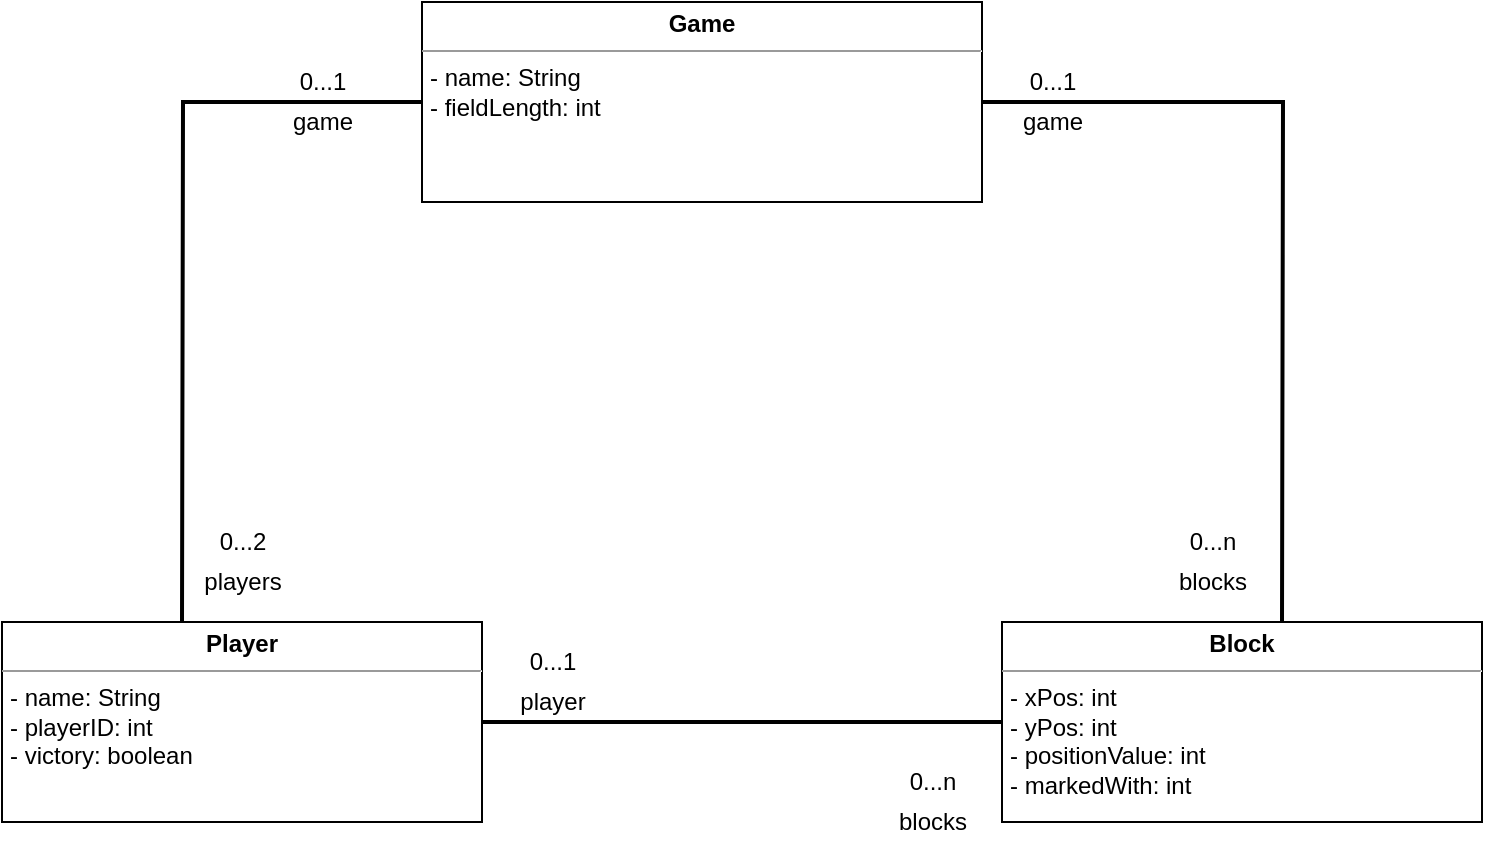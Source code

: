 <mxfile version="14.9.9" type="device"><diagram id="rE4ECKR8e-R_ITaWoeko" name="Page-1"><mxGraphModel dx="1230" dy="739" grid="1" gridSize="10" guides="1" tooltips="1" connect="1" arrows="1" fold="1" page="1" pageScale="1" pageWidth="827" pageHeight="1169" math="0" shadow="0"><root><mxCell id="0"/><mxCell id="1" parent="0"/><mxCell id="TgcU58rYWJDuc1W8pMZ4-10" style="edgeStyle=orthogonalEdgeStyle;rounded=0;orthogonalLoop=1;jettySize=auto;html=1;strokeWidth=2;endArrow=none;endFill=0;" parent="1" source="TgcU58rYWJDuc1W8pMZ4-1" edge="1"><mxGeometry relative="1" as="geometry"><mxPoint x="150" y="460" as="targetPoint"/></mxGeometry></mxCell><mxCell id="TgcU58rYWJDuc1W8pMZ4-15" style="edgeStyle=orthogonalEdgeStyle;rounded=0;orthogonalLoop=1;jettySize=auto;html=1;endArrow=none;endFill=0;strokeWidth=2;" parent="1" source="TgcU58rYWJDuc1W8pMZ4-1" edge="1"><mxGeometry relative="1" as="geometry"><mxPoint x="700" y="460" as="targetPoint"/></mxGeometry></mxCell><mxCell id="TgcU58rYWJDuc1W8pMZ4-1" value="&lt;p style=&quot;margin: 0px ; margin-top: 4px ; text-align: center&quot;&gt;&lt;b&gt;Game&lt;/b&gt;&lt;/p&gt;&lt;hr size=&quot;1&quot;&gt;&lt;p style=&quot;margin: 0px ; margin-left: 4px&quot;&gt;- name: String&lt;/p&gt;&lt;p style=&quot;margin: 0px ; margin-left: 4px&quot;&gt;- fieldLength: int&lt;/p&gt;" style="verticalAlign=top;align=left;overflow=fill;fontSize=12;fontFamily=Helvetica;html=1;" parent="1" vertex="1"><mxGeometry x="270" y="150" width="280" height="100" as="geometry"/></mxCell><mxCell id="TgcU58rYWJDuc1W8pMZ4-20" style="edgeStyle=orthogonalEdgeStyle;rounded=0;orthogonalLoop=1;jettySize=auto;html=1;entryX=0;entryY=0.5;entryDx=0;entryDy=0;endArrow=none;endFill=0;strokeWidth=2;" parent="1" source="TgcU58rYWJDuc1W8pMZ4-2" target="TgcU58rYWJDuc1W8pMZ4-3" edge="1"><mxGeometry relative="1" as="geometry"/></mxCell><mxCell id="TgcU58rYWJDuc1W8pMZ4-2" value="&lt;p style=&quot;margin: 0px ; margin-top: 4px ; text-align: center&quot;&gt;&lt;b&gt;Player&lt;/b&gt;&lt;/p&gt;&lt;hr size=&quot;1&quot;&gt;&lt;p style=&quot;margin: 0px ; margin-left: 4px&quot;&gt;- name: String&lt;/p&gt;&lt;p style=&quot;margin: 0px ; margin-left: 4px&quot;&gt;- playerID: int&lt;/p&gt;&lt;p style=&quot;margin: 0px ; margin-left: 4px&quot;&gt;- victory: boolean&amp;nbsp;&lt;/p&gt;&lt;p style=&quot;margin: 0px ; margin-left: 4px&quot;&gt;&lt;br&gt;&lt;/p&gt;" style="verticalAlign=top;align=left;overflow=fill;fontSize=12;fontFamily=Helvetica;html=1;" parent="1" vertex="1"><mxGeometry x="60" y="460" width="240" height="100" as="geometry"/></mxCell><mxCell id="TgcU58rYWJDuc1W8pMZ4-3" value="&lt;p style=&quot;margin: 0px ; margin-top: 4px ; text-align: center&quot;&gt;&lt;b&gt;Block&lt;/b&gt;&lt;/p&gt;&lt;hr size=&quot;1&quot;&gt;&lt;p style=&quot;margin: 0px ; margin-left: 4px&quot;&gt;- xPos: int&lt;/p&gt;&lt;p style=&quot;margin: 0px ; margin-left: 4px&quot;&gt;- yPos: int&lt;/p&gt;&lt;p style=&quot;margin: 0px ; margin-left: 4px&quot;&gt;&lt;/p&gt;&lt;p style=&quot;margin: 0px ; margin-left: 4px&quot;&gt;- positionValue: int&lt;/p&gt;&lt;p style=&quot;margin: 0px ; margin-left: 4px&quot;&gt;- markedWith: int&lt;/p&gt;&lt;p style=&quot;margin: 0px ; margin-left: 4px&quot;&gt;&lt;br&gt;&lt;/p&gt;" style="verticalAlign=top;align=left;overflow=fill;fontSize=12;fontFamily=Helvetica;html=1;" parent="1" vertex="1"><mxGeometry x="560" y="460" width="240" height="100" as="geometry"/></mxCell><mxCell id="TgcU58rYWJDuc1W8pMZ4-11" value="0...1" style="text;html=1;align=center;verticalAlign=middle;resizable=0;points=[];autosize=1;strokeColor=none;" parent="1" vertex="1"><mxGeometry x="200" y="180" width="40" height="20" as="geometry"/></mxCell><mxCell id="TgcU58rYWJDuc1W8pMZ4-12" value="game" style="text;html=1;align=center;verticalAlign=middle;resizable=0;points=[];autosize=1;strokeColor=none;" parent="1" vertex="1"><mxGeometry x="195" y="200" width="50" height="20" as="geometry"/></mxCell><mxCell id="TgcU58rYWJDuc1W8pMZ4-13" value="0...2" style="text;html=1;align=center;verticalAlign=middle;resizable=0;points=[];autosize=1;strokeColor=none;" parent="1" vertex="1"><mxGeometry x="160" y="410" width="40" height="20" as="geometry"/></mxCell><mxCell id="TgcU58rYWJDuc1W8pMZ4-14" value="players" style="text;html=1;align=center;verticalAlign=middle;resizable=0;points=[];autosize=1;strokeColor=none;" parent="1" vertex="1"><mxGeometry x="155" y="430" width="50" height="20" as="geometry"/></mxCell><mxCell id="TgcU58rYWJDuc1W8pMZ4-16" value="0...1" style="text;html=1;align=center;verticalAlign=middle;resizable=0;points=[];autosize=1;strokeColor=none;" parent="1" vertex="1"><mxGeometry x="565" y="180" width="40" height="20" as="geometry"/></mxCell><mxCell id="TgcU58rYWJDuc1W8pMZ4-17" value="game" style="text;html=1;align=center;verticalAlign=middle;resizable=0;points=[];autosize=1;strokeColor=none;" parent="1" vertex="1"><mxGeometry x="560" y="200" width="50" height="20" as="geometry"/></mxCell><mxCell id="TgcU58rYWJDuc1W8pMZ4-18" value="0...n" style="text;html=1;align=center;verticalAlign=middle;resizable=0;points=[];autosize=1;strokeColor=none;" parent="1" vertex="1"><mxGeometry x="645" y="410" width="40" height="20" as="geometry"/></mxCell><mxCell id="TgcU58rYWJDuc1W8pMZ4-19" value="blocks" style="text;html=1;align=center;verticalAlign=middle;resizable=0;points=[];autosize=1;strokeColor=none;" parent="1" vertex="1"><mxGeometry x="640" y="430" width="50" height="20" as="geometry"/></mxCell><mxCell id="TgcU58rYWJDuc1W8pMZ4-21" value="0...1" style="text;html=1;align=center;verticalAlign=middle;resizable=0;points=[];autosize=1;strokeColor=none;" parent="1" vertex="1"><mxGeometry x="315" y="470" width="40" height="20" as="geometry"/></mxCell><mxCell id="TgcU58rYWJDuc1W8pMZ4-22" value="player" style="text;html=1;align=center;verticalAlign=middle;resizable=0;points=[];autosize=1;strokeColor=none;" parent="1" vertex="1"><mxGeometry x="310" y="490" width="50" height="20" as="geometry"/></mxCell><mxCell id="TgcU58rYWJDuc1W8pMZ4-23" value="0...n" style="text;html=1;align=center;verticalAlign=middle;resizable=0;points=[];autosize=1;strokeColor=none;" parent="1" vertex="1"><mxGeometry x="505" y="530" width="40" height="20" as="geometry"/></mxCell><mxCell id="TgcU58rYWJDuc1W8pMZ4-24" value="blocks" style="text;html=1;align=center;verticalAlign=middle;resizable=0;points=[];autosize=1;strokeColor=none;" parent="1" vertex="1"><mxGeometry x="500" y="550" width="50" height="20" as="geometry"/></mxCell></root></mxGraphModel></diagram></mxfile>